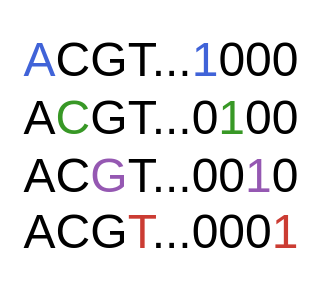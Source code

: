 <mxfile>
    <diagram id="crLs7SP93K8507Sr5h4y" name="Page-1">
        <mxGraphModel dx="633" dy="459" grid="1" gridSize="10" guides="1" tooltips="1" connect="1" arrows="1" fold="1" page="1" pageScale="1" pageWidth="1100" pageHeight="850" math="0" shadow="0">
            <root>
                <mxCell id="0"/>
                <mxCell id="1" parent="0"/>
                <mxCell id="2" value="&lt;font color=&quot;#4063d8&quot; style=&quot;font-size: 24px;&quot;&gt;A&lt;/font&gt;&lt;font style=&quot;font-size: 24px;&quot;&gt;C&lt;/font&gt;&lt;font style=&quot;font-size: 24px;&quot;&gt;G&lt;/font&gt;&lt;font style=&quot;font-size: 24px;&quot;&gt;T&lt;/font&gt;...&lt;font color=&quot;#4063d8&quot; style=&quot;font-size: 24px;&quot;&gt;1&lt;/font&gt;000&lt;br style=&quot;font-size: 24px;&quot;&gt;&lt;font style=&quot;font-size: 24px;&quot;&gt;A&lt;/font&gt;&lt;font color=&quot;#389826&quot; style=&quot;font-size: 24px;&quot;&gt;C&lt;/font&gt;&lt;font style=&quot;font-size: 24px;&quot;&gt;G&lt;/font&gt;&lt;font style=&quot;font-size: 24px;&quot;&gt;T&lt;/font&gt;...0&lt;font color=&quot;#389826&quot; style=&quot;font-size: 24px;&quot;&gt;1&lt;/font&gt;00&lt;br style=&quot;font-size: 24px;&quot;&gt;&lt;font style=&quot;font-size: 24px;&quot;&gt;A&lt;/font&gt;&lt;font style=&quot;font-size: 24px;&quot;&gt;C&lt;/font&gt;&lt;font color=&quot;#9558b2&quot; style=&quot;font-size: 24px;&quot;&gt;G&lt;/font&gt;&lt;font style=&quot;font-size: 24px;&quot;&gt;T&lt;/font&gt;...00&lt;font color=&quot;#9558b2&quot; style=&quot;font-size: 24px;&quot;&gt;1&lt;/font&gt;0&lt;br style=&quot;font-size: 24px;&quot;&gt;&lt;font style=&quot;font-size: 24px;&quot;&gt;A&lt;/font&gt;&lt;font style=&quot;font-size: 24px;&quot;&gt;C&lt;/font&gt;&lt;font style=&quot;font-size: 24px;&quot;&gt;G&lt;/font&gt;&lt;font color=&quot;#cb3c33&quot; style=&quot;font-size: 24px;&quot;&gt;T&lt;/font&gt;...000&lt;font color=&quot;#cb3c33&quot; style=&quot;font-size: 24px;&quot;&gt;1&lt;/font&gt;" style="text;html=1;align=center;verticalAlign=middle;resizable=0;points=[];autosize=1;fillColor=none;rotation=0;fontSize=24;rounded=0;glass=0;horizontal=1;spacingTop=5;spacing=4;spacingLeft=0;labelBackgroundColor=none;labelBorderColor=none;" parent="1" vertex="1">
                    <mxGeometry x="231" y="135" width="160" height="140" as="geometry"/>
                </mxCell>
            </root>
        </mxGraphModel>
    </diagram>
</mxfile>